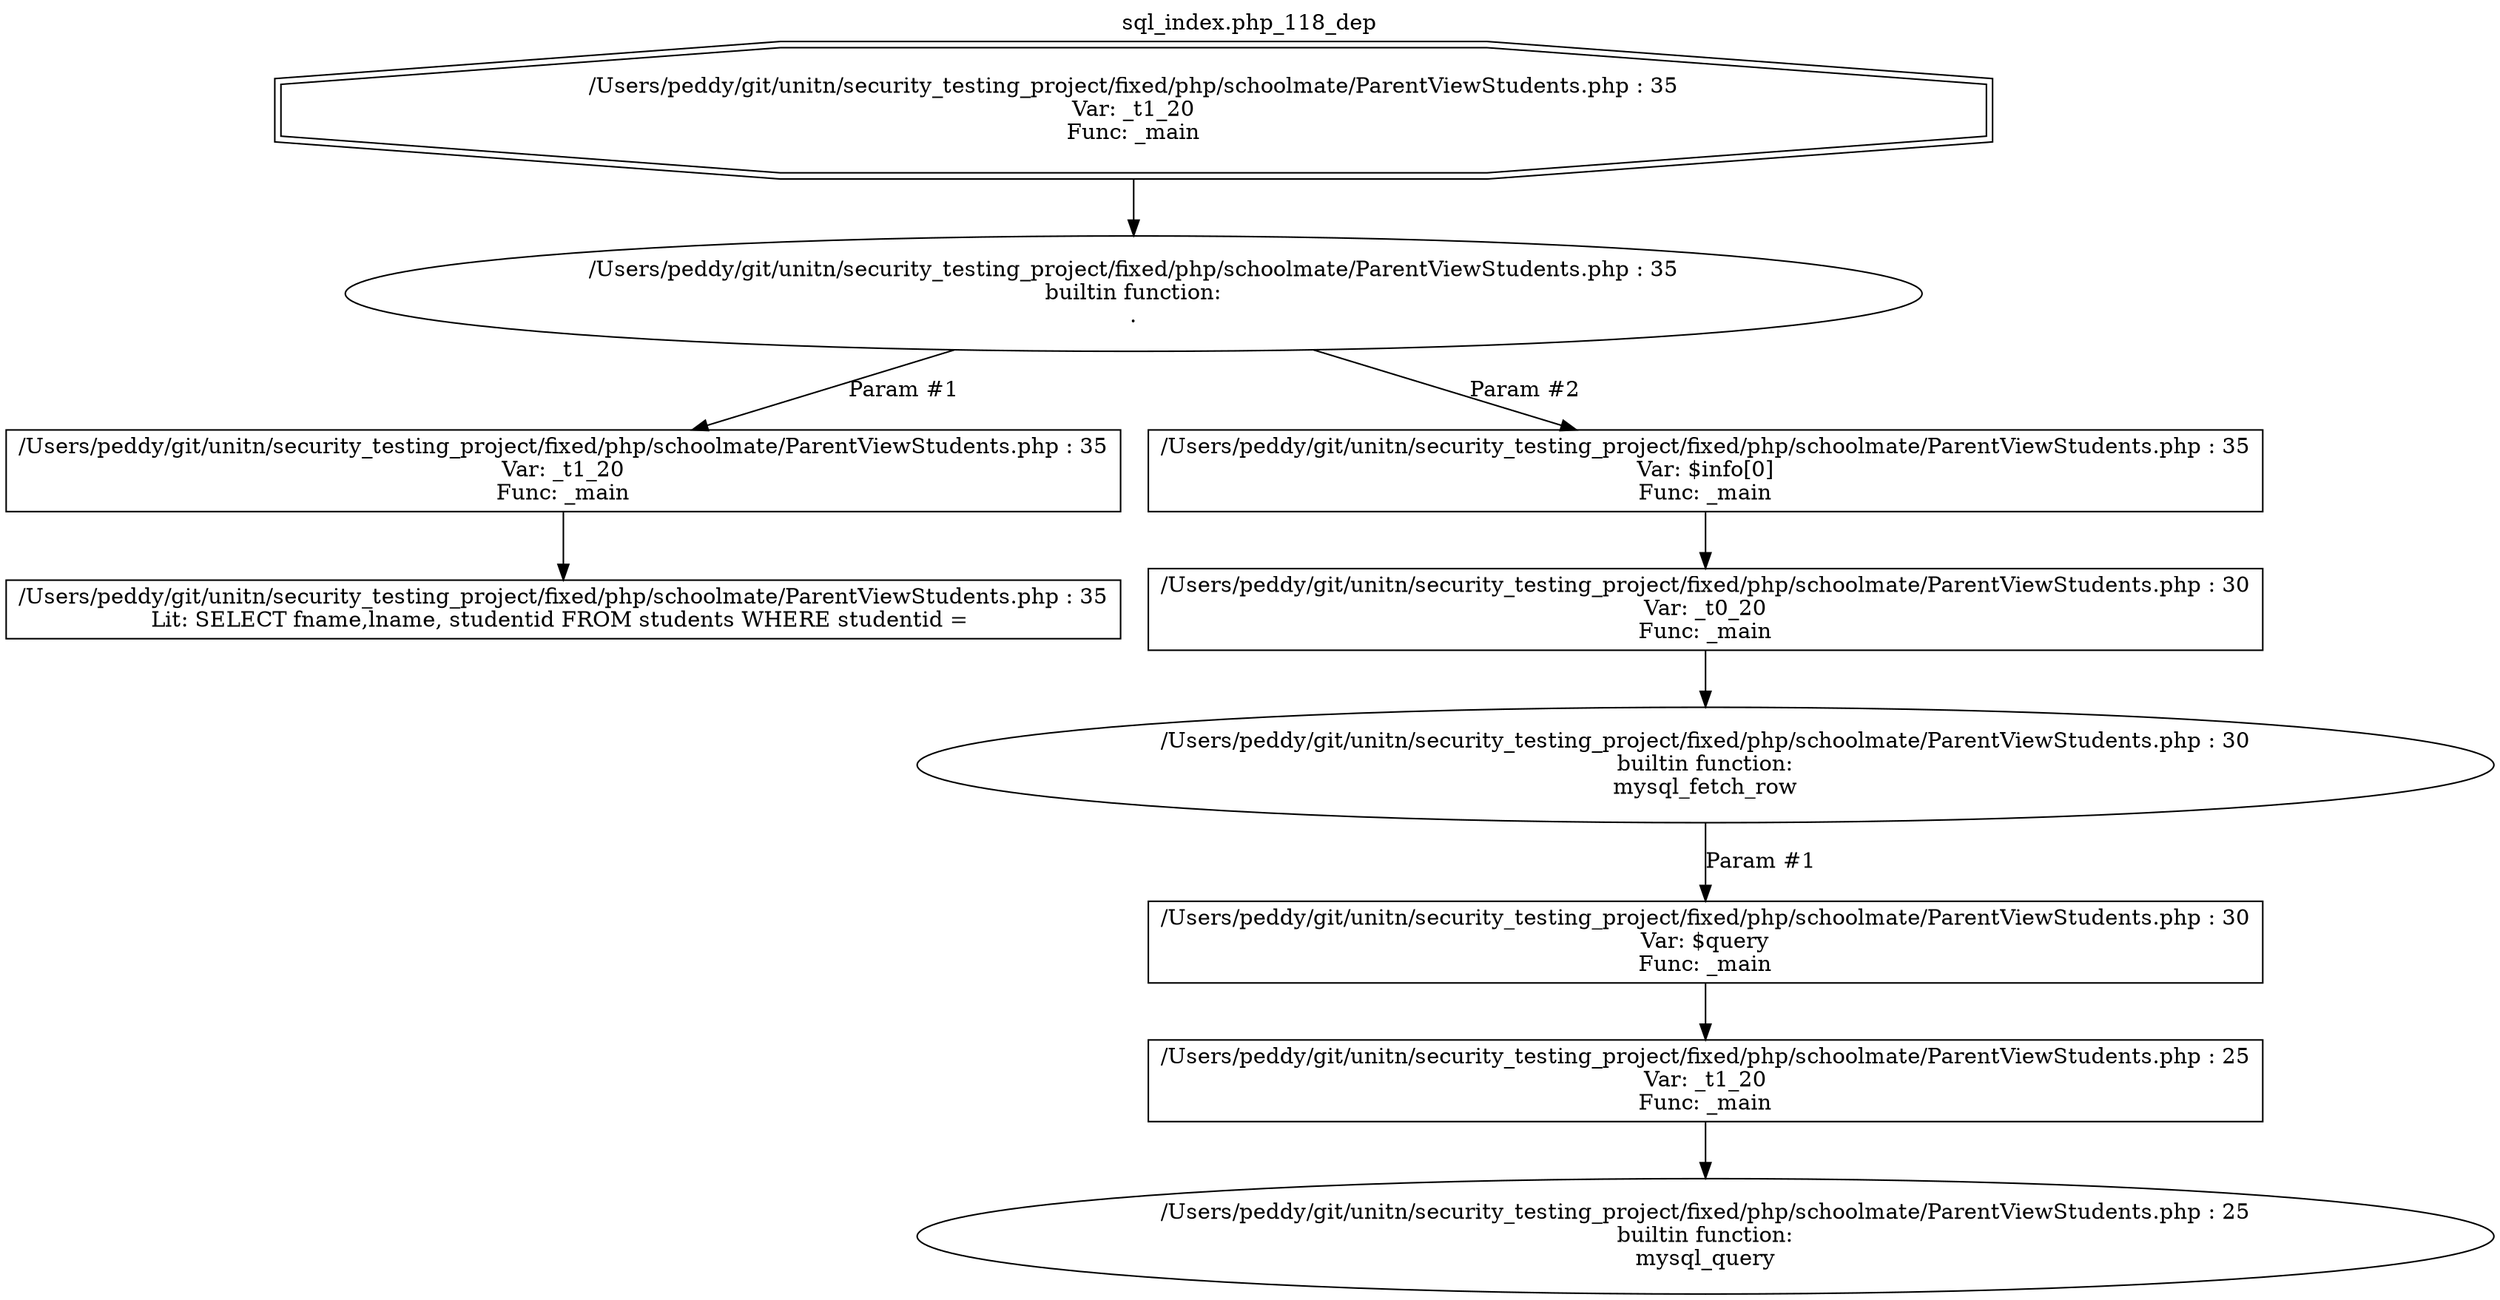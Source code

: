 digraph cfg {
  label="sql_index.php_118_dep";
  labelloc=t;
  n1 [shape=doubleoctagon, label="/Users/peddy/git/unitn/security_testing_project/fixed/php/schoolmate/ParentViewStudents.php : 35\nVar: _t1_20\nFunc: _main\n"];
  n2 [shape=ellipse, label="/Users/peddy/git/unitn/security_testing_project/fixed/php/schoolmate/ParentViewStudents.php : 35\nbuiltin function:\n.\n"];
  n3 [shape=box, label="/Users/peddy/git/unitn/security_testing_project/fixed/php/schoolmate/ParentViewStudents.php : 35\nVar: _t1_20\nFunc: _main\n"];
  n4 [shape=box, label="/Users/peddy/git/unitn/security_testing_project/fixed/php/schoolmate/ParentViewStudents.php : 35\nLit: SELECT fname,lname, studentid FROM students WHERE studentid = \n"];
  n5 [shape=box, label="/Users/peddy/git/unitn/security_testing_project/fixed/php/schoolmate/ParentViewStudents.php : 35\nVar: $info[0]\nFunc: _main\n"];
  n6 [shape=box, label="/Users/peddy/git/unitn/security_testing_project/fixed/php/schoolmate/ParentViewStudents.php : 30\nVar: _t0_20\nFunc: _main\n"];
  n7 [shape=ellipse, label="/Users/peddy/git/unitn/security_testing_project/fixed/php/schoolmate/ParentViewStudents.php : 30\nbuiltin function:\nmysql_fetch_row\n"];
  n8 [shape=box, label="/Users/peddy/git/unitn/security_testing_project/fixed/php/schoolmate/ParentViewStudents.php : 30\nVar: $query\nFunc: _main\n"];
  n9 [shape=box, label="/Users/peddy/git/unitn/security_testing_project/fixed/php/schoolmate/ParentViewStudents.php : 25\nVar: _t1_20\nFunc: _main\n"];
  n10 [shape=ellipse, label="/Users/peddy/git/unitn/security_testing_project/fixed/php/schoolmate/ParentViewStudents.php : 25\nbuiltin function:\nmysql_query\n"];
  n1 -> n2;
  n3 -> n4;
  n2 -> n3[label="Param #1"];
  n2 -> n5[label="Param #2"];
  n6 -> n7;
  n9 -> n10;
  n8 -> n9;
  n7 -> n8[label="Param #1"];
  n5 -> n6;
}
